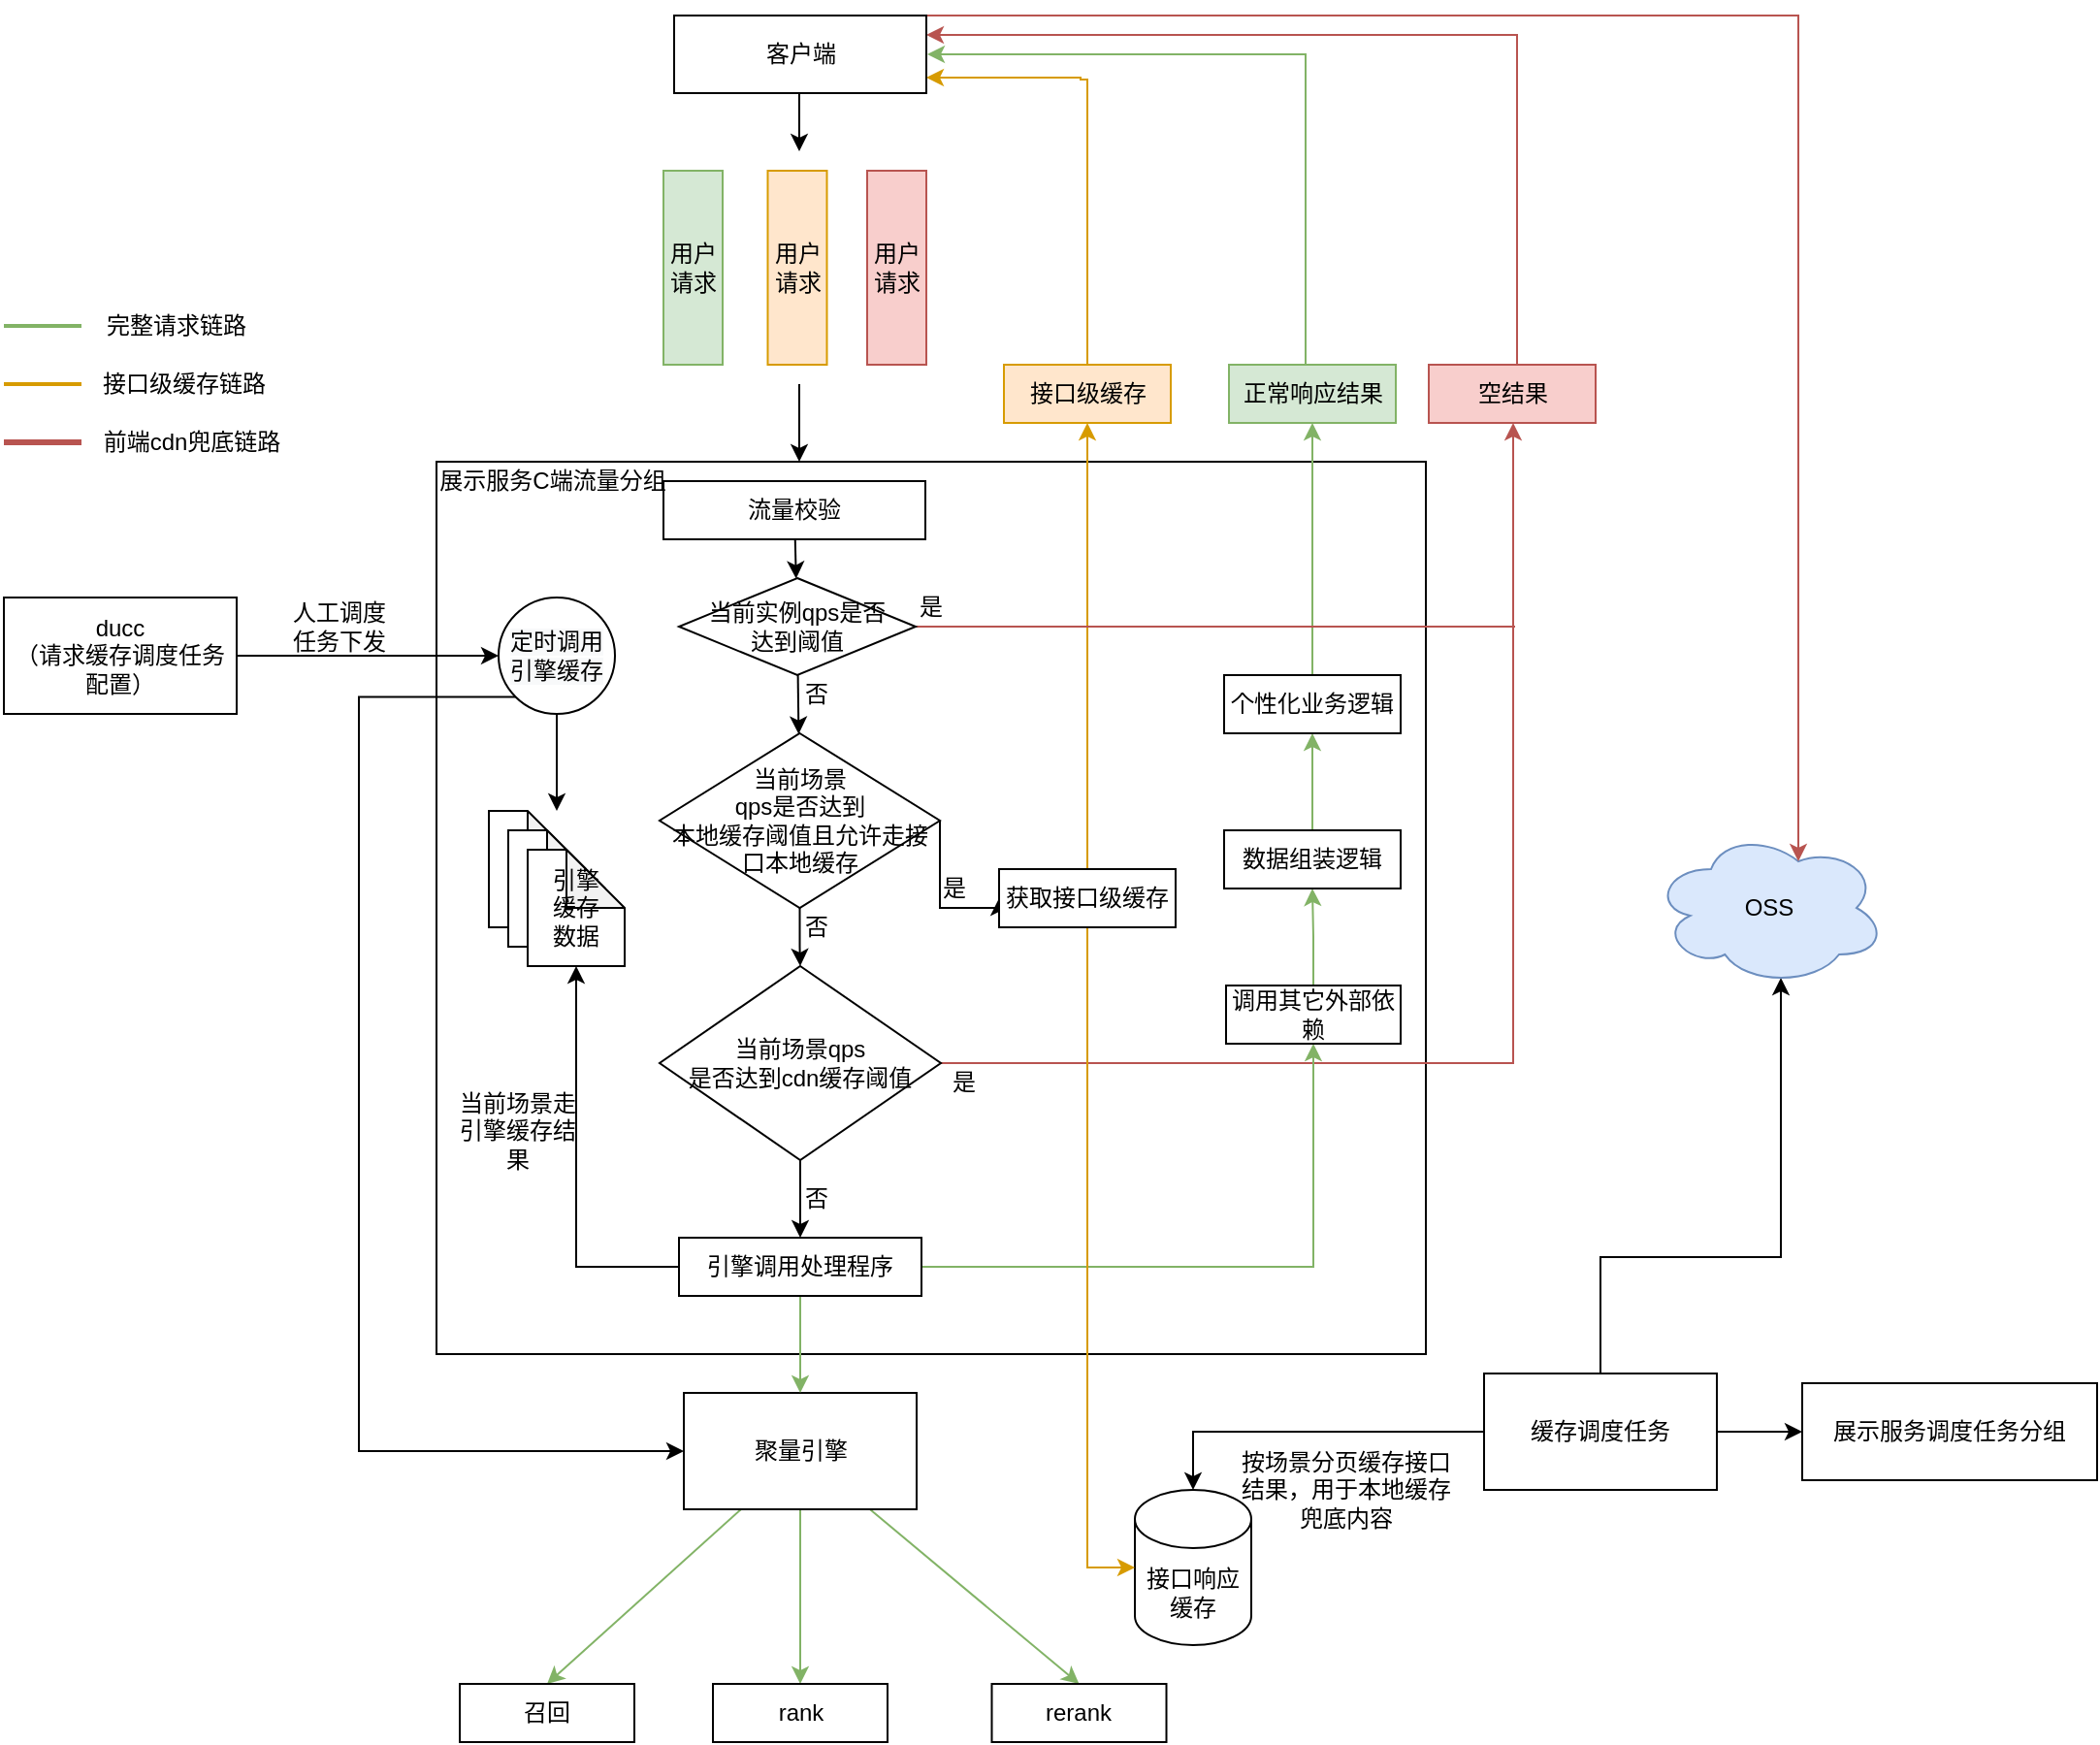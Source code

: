 <mxfile version="20.3.6" type="github">
  <diagram id="aS1iUR8-DeaDot_ZUzFj" name="第 1 页">
    <mxGraphModel dx="2253" dy="1939" grid="1" gridSize="10" guides="1" tooltips="1" connect="1" arrows="1" fold="1" page="1" pageScale="1" pageWidth="827" pageHeight="1169" background="none" math="0" shadow="0">
      <root>
        <mxCell id="0" />
        <mxCell id="1" parent="0" />
        <mxCell id="bgPXSvZXS7v1T61vYOxo-1" value="" style="rounded=0;whiteSpace=wrap;html=1;" parent="1" vertex="1">
          <mxGeometry x="-447" y="190" width="510" height="460" as="geometry" />
        </mxCell>
        <mxCell id="Ir-HPBrLYEQq4MHoLGZK-60" value="" style="edgeStyle=none;rounded=0;orthogonalLoop=1;jettySize=auto;html=1;strokeWidth=1;" edge="1" parent="1" source="bgPXSvZXS7v1T61vYOxo-2" target="Ir-HPBrLYEQq4MHoLGZK-57">
          <mxGeometry relative="1" as="geometry" />
        </mxCell>
        <mxCell id="bgPXSvZXS7v1T61vYOxo-2" value="流量校验" style="rounded=0;whiteSpace=wrap;html=1;" parent="1" vertex="1">
          <mxGeometry x="-330" y="200" width="135" height="30" as="geometry" />
        </mxCell>
        <mxCell id="bgPXSvZXS7v1T61vYOxo-9" style="edgeStyle=orthogonalEdgeStyle;rounded=0;orthogonalLoop=1;jettySize=auto;html=1;entryX=0;entryY=0.5;entryDx=0;entryDy=0;" parent="1" source="bgPXSvZXS7v1T61vYOxo-4" target="bgPXSvZXS7v1T61vYOxo-6" edge="1">
          <mxGeometry relative="1" as="geometry" />
        </mxCell>
        <mxCell id="bgPXSvZXS7v1T61vYOxo-10" style="edgeStyle=orthogonalEdgeStyle;rounded=0;orthogonalLoop=1;jettySize=auto;html=1;entryX=0.5;entryY=0;entryDx=0;entryDy=0;entryPerimeter=0;" parent="1" source="bgPXSvZXS7v1T61vYOxo-4" target="bgPXSvZXS7v1T61vYOxo-7" edge="1">
          <mxGeometry relative="1" as="geometry" />
        </mxCell>
        <mxCell id="Ir-HPBrLYEQq4MHoLGZK-2" style="edgeStyle=orthogonalEdgeStyle;rounded=0;orthogonalLoop=1;jettySize=auto;html=1;entryX=0.55;entryY=0.95;entryDx=0;entryDy=0;entryPerimeter=0;" edge="1" parent="1" source="bgPXSvZXS7v1T61vYOxo-4" target="Ir-HPBrLYEQq4MHoLGZK-1">
          <mxGeometry relative="1" as="geometry">
            <Array as="points">
              <mxPoint x="153" y="600" />
              <mxPoint x="246" y="600" />
            </Array>
          </mxGeometry>
        </mxCell>
        <mxCell id="bgPXSvZXS7v1T61vYOxo-4" value="缓存调度任务" style="rounded=0;whiteSpace=wrap;html=1;" parent="1" vertex="1">
          <mxGeometry x="93" y="660" width="120" height="60" as="geometry" />
        </mxCell>
        <mxCell id="bgPXSvZXS7v1T61vYOxo-5" value="展示服务C端流量分组" style="text;html=1;strokeColor=none;fillColor=none;align=center;verticalAlign=middle;whiteSpace=wrap;rounded=0;" parent="1" vertex="1">
          <mxGeometry x="-447.5" y="190" width="120" height="20" as="geometry" />
        </mxCell>
        <mxCell id="bgPXSvZXS7v1T61vYOxo-6" value="" style="rounded=0;whiteSpace=wrap;html=1;" parent="1" vertex="1">
          <mxGeometry x="257" y="665" width="152" height="50" as="geometry" />
        </mxCell>
        <mxCell id="bgPXSvZXS7v1T61vYOxo-7" value="接口响应缓存" style="shape=cylinder3;whiteSpace=wrap;html=1;boundedLbl=1;backgroundOutline=1;size=15;rounded=0;" parent="1" vertex="1">
          <mxGeometry x="-87" y="720" width="60" height="80" as="geometry" />
        </mxCell>
        <mxCell id="bgPXSvZXS7v1T61vYOxo-8" value="展示服务调度任务分组" style="text;html=1;strokeColor=none;fillColor=none;align=center;verticalAlign=middle;whiteSpace=wrap;rounded=0;" parent="1" vertex="1">
          <mxGeometry x="263" y="685" width="140" height="10" as="geometry" />
        </mxCell>
        <mxCell id="bgPXSvZXS7v1T61vYOxo-11" value="按场景分页缓存接口结果，用于本地缓存兜底内容" style="text;html=1;strokeColor=none;fillColor=none;align=center;verticalAlign=middle;whiteSpace=wrap;rounded=0;" parent="1" vertex="1">
          <mxGeometry x="-38.5" y="695" width="120" height="50" as="geometry" />
        </mxCell>
        <mxCell id="bgPXSvZXS7v1T61vYOxo-12" value="" style="endArrow=classic;html=1;rounded=0;" parent="1" edge="1">
          <mxGeometry width="50" height="50" relative="1" as="geometry">
            <mxPoint x="-260" y="150" as="sourcePoint" />
            <mxPoint x="-260" y="190" as="targetPoint" />
          </mxGeometry>
        </mxCell>
        <mxCell id="bgPXSvZXS7v1T61vYOxo-21" value="" style="edgeStyle=orthogonalEdgeStyle;rounded=0;orthogonalLoop=1;jettySize=auto;html=1;" parent="1" source="bgPXSvZXS7v1T61vYOxo-17" target="bgPXSvZXS7v1T61vYOxo-20" edge="1">
          <mxGeometry relative="1" as="geometry" />
        </mxCell>
        <mxCell id="bgPXSvZXS7v1T61vYOxo-77" style="edgeStyle=orthogonalEdgeStyle;rounded=0;orthogonalLoop=1;jettySize=auto;html=1;entryX=0;entryY=0.5;entryDx=0;entryDy=0;exitX=1;exitY=0.5;exitDx=0;exitDy=0;" parent="1" source="bgPXSvZXS7v1T61vYOxo-17" target="bgPXSvZXS7v1T61vYOxo-72" edge="1">
          <mxGeometry relative="1" as="geometry">
            <Array as="points">
              <mxPoint x="-187" y="420" />
              <mxPoint x="-157" y="420" />
            </Array>
            <mxPoint x="-187.5" y="383" as="sourcePoint" />
            <mxPoint x="-157" y="405.5" as="targetPoint" />
          </mxGeometry>
        </mxCell>
        <mxCell id="bgPXSvZXS7v1T61vYOxo-17" value="当前场景&lt;br&gt;qps是否达到&lt;br&gt;本地缓存阈值且允许走接口本地缓存" style="rhombus;whiteSpace=wrap;html=1;rounded=0;" parent="1" vertex="1">
          <mxGeometry x="-332" y="330" width="144.5" height="90" as="geometry" />
        </mxCell>
        <mxCell id="bgPXSvZXS7v1T61vYOxo-37" style="edgeStyle=orthogonalEdgeStyle;rounded=0;orthogonalLoop=1;jettySize=auto;html=1;fillColor=#f8cecc;strokeColor=#b85450;exitX=1;exitY=0.5;exitDx=0;exitDy=0;" parent="1" source="bgPXSvZXS7v1T61vYOxo-20" target="bgPXSvZXS7v1T61vYOxo-43" edge="1">
          <mxGeometry relative="1" as="geometry">
            <mxPoint x="-137" y="170" as="targetPoint" />
            <Array as="points">
              <mxPoint x="108" y="500" />
            </Array>
          </mxGeometry>
        </mxCell>
        <mxCell id="bgPXSvZXS7v1T61vYOxo-50" style="edgeStyle=orthogonalEdgeStyle;rounded=0;orthogonalLoop=1;jettySize=auto;html=1;entryX=0.5;entryY=0;entryDx=0;entryDy=0;" parent="1" source="bgPXSvZXS7v1T61vYOxo-20" target="bgPXSvZXS7v1T61vYOxo-45" edge="1">
          <mxGeometry relative="1" as="geometry" />
        </mxCell>
        <mxCell id="bgPXSvZXS7v1T61vYOxo-20" value="当前场景qps&lt;br&gt;是否达到cdn缓存阈值" style="rhombus;whiteSpace=wrap;html=1;rounded=0;" parent="1" vertex="1">
          <mxGeometry x="-332" y="450" width="145" height="100" as="geometry" />
        </mxCell>
        <mxCell id="bgPXSvZXS7v1T61vYOxo-22" value="否" style="text;html=1;strokeColor=none;fillColor=none;align=center;verticalAlign=middle;whiteSpace=wrap;rounded=0;" parent="1" vertex="1">
          <mxGeometry x="-267" y="420" width="32" height="20" as="geometry" />
        </mxCell>
        <mxCell id="bgPXSvZXS7v1T61vYOxo-24" value="" style="shape=note;whiteSpace=wrap;html=1;backgroundOutline=1;darkOpacity=0.05;rounded=0;" parent="1" vertex="1">
          <mxGeometry x="-420" y="370" width="50" height="60" as="geometry" />
        </mxCell>
        <mxCell id="bgPXSvZXS7v1T61vYOxo-67" style="edgeStyle=orthogonalEdgeStyle;rounded=0;orthogonalLoop=1;jettySize=auto;html=1;" parent="1" source="bgPXSvZXS7v1T61vYOxo-29" target="bgPXSvZXS7v1T61vYOxo-32" edge="1">
          <mxGeometry relative="1" as="geometry" />
        </mxCell>
        <mxCell id="bgPXSvZXS7v1T61vYOxo-29" value="ducc&lt;br&gt;（请求缓存调度任务配置）" style="rounded=0;whiteSpace=wrap;html=1;" parent="1" vertex="1">
          <mxGeometry x="-670" y="260" width="120" height="60" as="geometry" />
        </mxCell>
        <mxCell id="bgPXSvZXS7v1T61vYOxo-33" style="edgeStyle=orthogonalEdgeStyle;rounded=0;orthogonalLoop=1;jettySize=auto;html=1;" parent="1" source="bgPXSvZXS7v1T61vYOxo-32" edge="1">
          <mxGeometry relative="1" as="geometry">
            <mxPoint x="-385" y="370" as="targetPoint" />
          </mxGeometry>
        </mxCell>
        <mxCell id="bgPXSvZXS7v1T61vYOxo-66" style="edgeStyle=orthogonalEdgeStyle;rounded=0;orthogonalLoop=1;jettySize=auto;html=1;exitX=0;exitY=1;exitDx=0;exitDy=0;entryX=0;entryY=0.5;entryDx=0;entryDy=0;" parent="1" source="bgPXSvZXS7v1T61vYOxo-32" target="bgPXSvZXS7v1T61vYOxo-38" edge="1">
          <mxGeometry relative="1" as="geometry">
            <Array as="points">
              <mxPoint x="-487" y="311" />
              <mxPoint x="-487" y="700" />
            </Array>
          </mxGeometry>
        </mxCell>
        <mxCell id="bgPXSvZXS7v1T61vYOxo-32" value="&lt;meta charset=&quot;utf-8&quot;&gt;&lt;span style=&quot;color: rgb(0, 0, 0); font-family: Helvetica; font-size: 12px; font-style: normal; font-variant-ligatures: normal; font-variant-caps: normal; font-weight: 400; letter-spacing: normal; orphans: 2; text-align: center; text-indent: 0px; text-transform: none; widows: 2; word-spacing: 0px; -webkit-text-stroke-width: 0px; background-color: rgb(248, 249, 250); text-decoration-thickness: initial; text-decoration-style: initial; text-decoration-color: initial; float: none; display: inline !important;&quot;&gt;定时调用引擎缓存&lt;/span&gt;" style="ellipse;whiteSpace=wrap;html=1;aspect=fixed;rounded=0;" parent="1" vertex="1">
          <mxGeometry x="-415" y="260" width="60" height="60" as="geometry" />
        </mxCell>
        <mxCell id="bgPXSvZXS7v1T61vYOxo-34" value="" style="shape=note;whiteSpace=wrap;html=1;backgroundOutline=1;darkOpacity=0.05;rounded=0;" parent="1" vertex="1">
          <mxGeometry x="-410" y="380" width="50" height="60" as="geometry" />
        </mxCell>
        <mxCell id="bgPXSvZXS7v1T61vYOxo-35" value="引擎&lt;br&gt;缓存&lt;br&gt;数据" style="shape=note;whiteSpace=wrap;html=1;backgroundOutline=1;darkOpacity=0.05;rounded=0;" parent="1" vertex="1">
          <mxGeometry x="-400" y="390" width="50" height="60" as="geometry" />
        </mxCell>
        <mxCell id="Ir-HPBrLYEQq4MHoLGZK-48" style="rounded=0;orthogonalLoop=1;jettySize=auto;html=1;entryX=0.5;entryY=0;entryDx=0;entryDy=0;fillColor=#d5e8d4;strokeColor=#82b366;" edge="1" parent="1" target="Ir-HPBrLYEQq4MHoLGZK-45">
          <mxGeometry relative="1" as="geometry">
            <mxPoint x="-290" y="730" as="sourcePoint" />
          </mxGeometry>
        </mxCell>
        <mxCell id="Ir-HPBrLYEQq4MHoLGZK-49" style="edgeStyle=none;rounded=0;orthogonalLoop=1;jettySize=auto;html=1;entryX=0.5;entryY=0;entryDx=0;entryDy=0;fillColor=#d5e8d4;strokeColor=#82b366;" edge="1" parent="1" source="bgPXSvZXS7v1T61vYOxo-38" target="Ir-HPBrLYEQq4MHoLGZK-46">
          <mxGeometry relative="1" as="geometry" />
        </mxCell>
        <mxCell id="Ir-HPBrLYEQq4MHoLGZK-50" style="edgeStyle=none;rounded=0;orthogonalLoop=1;jettySize=auto;html=1;entryX=0.5;entryY=0;entryDx=0;entryDy=0;fillColor=#d5e8d4;strokeColor=#82b366;" edge="1" parent="1" source="bgPXSvZXS7v1T61vYOxo-38" target="Ir-HPBrLYEQq4MHoLGZK-47">
          <mxGeometry relative="1" as="geometry" />
        </mxCell>
        <mxCell id="bgPXSvZXS7v1T61vYOxo-38" value="聚量引擎" style="whiteSpace=wrap;html=1;rounded=0;" parent="1" vertex="1">
          <mxGeometry x="-319.5" y="670" width="120" height="60" as="geometry" />
        </mxCell>
        <mxCell id="Ir-HPBrLYEQq4MHoLGZK-13" style="edgeStyle=orthogonalEdgeStyle;rounded=0;orthogonalLoop=1;jettySize=auto;html=1;entryX=1;entryY=0.25;entryDx=0;entryDy=0;fillColor=#f8cecc;strokeColor=#b85450;" edge="1" parent="1" source="bgPXSvZXS7v1T61vYOxo-43" target="Ir-HPBrLYEQq4MHoLGZK-10">
          <mxGeometry relative="1" as="geometry">
            <Array as="points">
              <mxPoint x="110" y="-30" />
            </Array>
          </mxGeometry>
        </mxCell>
        <mxCell id="bgPXSvZXS7v1T61vYOxo-43" value="空结果" style="rounded=0;whiteSpace=wrap;html=1;fillColor=#f8cecc;strokeColor=#b85450;" parent="1" vertex="1">
          <mxGeometry x="64.5" y="140" width="86" height="30" as="geometry" />
        </mxCell>
        <mxCell id="bgPXSvZXS7v1T61vYOxo-48" style="edgeStyle=orthogonalEdgeStyle;rounded=0;orthogonalLoop=1;jettySize=auto;html=1;" parent="1" source="bgPXSvZXS7v1T61vYOxo-45" target="bgPXSvZXS7v1T61vYOxo-35" edge="1">
          <mxGeometry relative="1" as="geometry" />
        </mxCell>
        <mxCell id="bgPXSvZXS7v1T61vYOxo-51" value="" style="edgeStyle=orthogonalEdgeStyle;rounded=0;orthogonalLoop=1;jettySize=auto;html=1;fillColor=#d5e8d4;strokeColor=#82b366;" parent="1" source="bgPXSvZXS7v1T61vYOxo-45" target="bgPXSvZXS7v1T61vYOxo-38" edge="1">
          <mxGeometry relative="1" as="geometry" />
        </mxCell>
        <mxCell id="bgPXSvZXS7v1T61vYOxo-58" style="edgeStyle=orthogonalEdgeStyle;rounded=0;orthogonalLoop=1;jettySize=auto;html=1;fillColor=#d5e8d4;strokeColor=#82b366;" parent="1" source="bgPXSvZXS7v1T61vYOxo-45" target="bgPXSvZXS7v1T61vYOxo-55" edge="1">
          <mxGeometry relative="1" as="geometry" />
        </mxCell>
        <mxCell id="bgPXSvZXS7v1T61vYOxo-45" value="引擎调用处理程序" style="rounded=0;whiteSpace=wrap;html=1;" parent="1" vertex="1">
          <mxGeometry x="-322" y="590" width="125" height="30" as="geometry" />
        </mxCell>
        <mxCell id="bgPXSvZXS7v1T61vYOxo-52" value="当前场景走引擎缓存结果" style="text;html=1;strokeColor=none;fillColor=none;align=center;verticalAlign=middle;whiteSpace=wrap;rounded=0;" parent="1" vertex="1">
          <mxGeometry x="-440" y="510" width="70" height="50" as="geometry" />
        </mxCell>
        <mxCell id="bgPXSvZXS7v1T61vYOxo-60" style="edgeStyle=orthogonalEdgeStyle;rounded=0;orthogonalLoop=1;jettySize=auto;html=1;exitX=0.5;exitY=0;exitDx=0;exitDy=0;fillColor=#d5e8d4;strokeColor=#82b366;entryX=0.5;entryY=1;entryDx=0;entryDy=0;" parent="1" source="bgPXSvZXS7v1T61vYOxo-55" target="bgPXSvZXS7v1T61vYOxo-87" edge="1">
          <mxGeometry relative="1" as="geometry">
            <mxPoint x="3" y="410" as="targetPoint" />
          </mxGeometry>
        </mxCell>
        <mxCell id="bgPXSvZXS7v1T61vYOxo-55" value="调用其它外部依赖" style="rounded=0;whiteSpace=wrap;html=1;" parent="1" vertex="1">
          <mxGeometry x="-40" y="460" width="90" height="30" as="geometry" />
        </mxCell>
        <mxCell id="bgPXSvZXS7v1T61vYOxo-64" style="edgeStyle=orthogonalEdgeStyle;rounded=0;orthogonalLoop=1;jettySize=auto;html=1;entryX=0.5;entryY=1;entryDx=0;entryDy=0;fillColor=#d5e8d4;strokeColor=#82b366;exitX=0.5;exitY=0;exitDx=0;exitDy=0;" parent="1" source="bgPXSvZXS7v1T61vYOxo-88" target="bgPXSvZXS7v1T61vYOxo-62" edge="1">
          <mxGeometry relative="1" as="geometry">
            <mxPoint x="4.5" y="290" as="sourcePoint" />
          </mxGeometry>
        </mxCell>
        <mxCell id="bgPXSvZXS7v1T61vYOxo-62" value="正常响应结果" style="rounded=0;whiteSpace=wrap;html=1;fillColor=#d5e8d4;strokeColor=#82b366;" parent="1" vertex="1">
          <mxGeometry x="-38.5" y="140" width="86" height="30" as="geometry" />
        </mxCell>
        <mxCell id="bgPXSvZXS7v1T61vYOxo-68" value="人工调度任务下发" style="text;html=1;strokeColor=none;fillColor=none;align=center;verticalAlign=middle;whiteSpace=wrap;rounded=0;" parent="1" vertex="1">
          <mxGeometry x="-527" y="260" width="60" height="30" as="geometry" />
        </mxCell>
        <mxCell id="bgPXSvZXS7v1T61vYOxo-78" style="edgeStyle=orthogonalEdgeStyle;rounded=0;orthogonalLoop=1;jettySize=auto;html=1;entryX=0;entryY=0.5;entryDx=0;entryDy=0;entryPerimeter=0;fillColor=#ffe6cc;strokeColor=#d79b00;" parent="1" source="bgPXSvZXS7v1T61vYOxo-72" target="bgPXSvZXS7v1T61vYOxo-7" edge="1">
          <mxGeometry relative="1" as="geometry" />
        </mxCell>
        <mxCell id="bgPXSvZXS7v1T61vYOxo-82" style="edgeStyle=orthogonalEdgeStyle;rounded=0;orthogonalLoop=1;jettySize=auto;html=1;entryX=0.5;entryY=1;entryDx=0;entryDy=0;fillColor=#ffe6cc;strokeColor=#d79b00;" parent="1" source="bgPXSvZXS7v1T61vYOxo-72" target="bgPXSvZXS7v1T61vYOxo-81" edge="1">
          <mxGeometry relative="1" as="geometry" />
        </mxCell>
        <mxCell id="bgPXSvZXS7v1T61vYOxo-72" value="获取接口级缓存" style="rounded=0;whiteSpace=wrap;html=1;" parent="1" vertex="1">
          <mxGeometry x="-157" y="400" width="91" height="30" as="geometry" />
        </mxCell>
        <mxCell id="Ir-HPBrLYEQq4MHoLGZK-14" style="edgeStyle=orthogonalEdgeStyle;rounded=0;orthogonalLoop=1;jettySize=auto;html=1;exitX=0.5;exitY=0;exitDx=0;exitDy=0;fillColor=#ffe6cc;strokeColor=#d79b00;" edge="1" parent="1" source="bgPXSvZXS7v1T61vYOxo-81">
          <mxGeometry relative="1" as="geometry">
            <mxPoint x="-194.5" y="-8" as="targetPoint" />
            <mxPoint x="-116" y="143" as="sourcePoint" />
            <Array as="points">
              <mxPoint x="-111" y="-7" />
              <mxPoint x="-115" y="-7" />
              <mxPoint x="-115" y="-8" />
            </Array>
          </mxGeometry>
        </mxCell>
        <mxCell id="bgPXSvZXS7v1T61vYOxo-81" value="接口级缓存" style="rounded=0;whiteSpace=wrap;html=1;fillColor=#ffe6cc;strokeColor=#d79b00;" parent="1" vertex="1">
          <mxGeometry x="-154.5" y="140" width="86" height="30" as="geometry" />
        </mxCell>
        <mxCell id="bgPXSvZXS7v1T61vYOxo-83" value="" style="endArrow=classic;html=1;rounded=0;edgeStyle=orthogonalEdgeStyle;fillColor=#d5e8d4;strokeColor=#82b366;" parent="1" edge="1">
          <mxGeometry width="50" height="50" relative="1" as="geometry">
            <mxPoint x="1" y="140" as="sourcePoint" />
            <mxPoint x="-194" y="-20" as="targetPoint" />
            <Array as="points">
              <mxPoint x="1" y="-20" />
            </Array>
          </mxGeometry>
        </mxCell>
        <mxCell id="bgPXSvZXS7v1T61vYOxo-84" value="是" style="text;html=1;strokeColor=none;fillColor=none;align=center;verticalAlign=middle;whiteSpace=wrap;rounded=0;" parent="1" vertex="1">
          <mxGeometry x="-194.5" y="400" width="28" height="20" as="geometry" />
        </mxCell>
        <mxCell id="bgPXSvZXS7v1T61vYOxo-86" value="否" style="text;html=1;strokeColor=none;fillColor=none;align=center;verticalAlign=middle;whiteSpace=wrap;rounded=0;" parent="1" vertex="1">
          <mxGeometry x="-267" y="560" width="32" height="20" as="geometry" />
        </mxCell>
        <mxCell id="bgPXSvZXS7v1T61vYOxo-89" value="" style="edgeStyle=orthogonalEdgeStyle;rounded=0;orthogonalLoop=1;jettySize=auto;html=1;fillColor=#d5e8d4;strokeColor=#82b366;" parent="1" source="bgPXSvZXS7v1T61vYOxo-87" target="bgPXSvZXS7v1T61vYOxo-88" edge="1">
          <mxGeometry relative="1" as="geometry" />
        </mxCell>
        <mxCell id="bgPXSvZXS7v1T61vYOxo-87" value="数据组装逻辑" style="rounded=0;whiteSpace=wrap;html=1;" parent="1" vertex="1">
          <mxGeometry x="-41" y="380" width="91" height="30" as="geometry" />
        </mxCell>
        <mxCell id="bgPXSvZXS7v1T61vYOxo-88" value="个性化业务逻辑" style="rounded=0;whiteSpace=wrap;html=1;" parent="1" vertex="1">
          <mxGeometry x="-41" y="300" width="91" height="30" as="geometry" />
        </mxCell>
        <mxCell id="bgPXSvZXS7v1T61vYOxo-90" value="是" style="text;html=1;strokeColor=none;fillColor=none;align=center;verticalAlign=middle;whiteSpace=wrap;rounded=0;" parent="1" vertex="1">
          <mxGeometry x="-188.75" y="500" width="28" height="20" as="geometry" />
        </mxCell>
        <mxCell id="Ir-HPBrLYEQq4MHoLGZK-1" value="OSS" style="ellipse;shape=cloud;whiteSpace=wrap;html=1;fillColor=#dae8fc;strokeColor=#6c8ebf;" vertex="1" parent="1">
          <mxGeometry x="180" y="380" width="120" height="80" as="geometry" />
        </mxCell>
        <mxCell id="Ir-HPBrLYEQq4MHoLGZK-7" value="用户请求" style="rounded=0;whiteSpace=wrap;html=1;fillColor=#d5e8d4;strokeColor=#82b366;" vertex="1" parent="1">
          <mxGeometry x="-330" y="40" width="30.5" height="100" as="geometry" />
        </mxCell>
        <mxCell id="Ir-HPBrLYEQq4MHoLGZK-19" style="edgeStyle=orthogonalEdgeStyle;rounded=0;orthogonalLoop=1;jettySize=auto;html=1;fillColor=#f8cecc;strokeColor=#b85450;entryX=0.625;entryY=0.2;entryDx=0;entryDy=0;entryPerimeter=0;" edge="1" parent="1" source="Ir-HPBrLYEQq4MHoLGZK-10" target="Ir-HPBrLYEQq4MHoLGZK-1">
          <mxGeometry relative="1" as="geometry">
            <Array as="points">
              <mxPoint x="255" y="-40" />
            </Array>
          </mxGeometry>
        </mxCell>
        <mxCell id="Ir-HPBrLYEQq4MHoLGZK-10" value="客户端" style="rounded=0;whiteSpace=wrap;html=1;" vertex="1" parent="1">
          <mxGeometry x="-324.5" y="-40" width="130" height="40" as="geometry" />
        </mxCell>
        <mxCell id="Ir-HPBrLYEQq4MHoLGZK-12" value="" style="endArrow=classic;html=1;rounded=0;" edge="1" parent="1">
          <mxGeometry width="50" height="50" relative="1" as="geometry">
            <mxPoint x="-260" as="sourcePoint" />
            <mxPoint x="-260" y="30" as="targetPoint" />
          </mxGeometry>
        </mxCell>
        <mxCell id="Ir-HPBrLYEQq4MHoLGZK-16" value="用户请求" style="rounded=0;whiteSpace=wrap;html=1;fillColor=#ffe6cc;strokeColor=#d79b00;" vertex="1" parent="1">
          <mxGeometry x="-276.25" y="40" width="30.5" height="100" as="geometry" />
        </mxCell>
        <mxCell id="Ir-HPBrLYEQq4MHoLGZK-17" value="用户请求" style="rounded=0;whiteSpace=wrap;html=1;fillColor=#f8cecc;strokeColor=#b85450;" vertex="1" parent="1">
          <mxGeometry x="-225" y="40" width="30.5" height="100" as="geometry" />
        </mxCell>
        <mxCell id="Ir-HPBrLYEQq4MHoLGZK-45" value="召回" style="rounded=0;whiteSpace=wrap;html=1;" vertex="1" parent="1">
          <mxGeometry x="-435" y="820" width="90" height="30" as="geometry" />
        </mxCell>
        <mxCell id="Ir-HPBrLYEQq4MHoLGZK-46" value="rank" style="rounded=0;whiteSpace=wrap;html=1;" vertex="1" parent="1">
          <mxGeometry x="-304.5" y="820" width="90" height="30" as="geometry" />
        </mxCell>
        <mxCell id="Ir-HPBrLYEQq4MHoLGZK-47" value="rerank" style="rounded=0;whiteSpace=wrap;html=1;" vertex="1" parent="1">
          <mxGeometry x="-160.75" y="820" width="90" height="30" as="geometry" />
        </mxCell>
        <mxCell id="Ir-HPBrLYEQq4MHoLGZK-51" value="" style="endArrow=none;html=1;rounded=0;fillColor=#d5e8d4;strokeColor=#82b366;strokeWidth=2;" edge="1" parent="1">
          <mxGeometry width="50" height="50" relative="1" as="geometry">
            <mxPoint x="-670" y="120" as="sourcePoint" />
            <mxPoint x="-630" y="120" as="targetPoint" />
          </mxGeometry>
        </mxCell>
        <mxCell id="Ir-HPBrLYEQq4MHoLGZK-52" value="" style="endArrow=none;html=1;rounded=0;fillColor=#ffe6cc;strokeColor=#d79b00;strokeWidth=2;" edge="1" parent="1">
          <mxGeometry width="50" height="50" relative="1" as="geometry">
            <mxPoint x="-670" y="150" as="sourcePoint" />
            <mxPoint x="-630" y="150" as="targetPoint" />
          </mxGeometry>
        </mxCell>
        <mxCell id="Ir-HPBrLYEQq4MHoLGZK-53" value="" style="endArrow=none;html=1;rounded=0;fillColor=#f8cecc;strokeColor=#b85450;strokeWidth=3;" edge="1" parent="1">
          <mxGeometry width="50" height="50" relative="1" as="geometry">
            <mxPoint x="-670" y="180" as="sourcePoint" />
            <mxPoint x="-630" y="180" as="targetPoint" />
          </mxGeometry>
        </mxCell>
        <mxCell id="Ir-HPBrLYEQq4MHoLGZK-54" value="完整请求链路" style="text;html=1;strokeColor=none;fillColor=none;align=center;verticalAlign=middle;whiteSpace=wrap;rounded=0;" vertex="1" parent="1">
          <mxGeometry x="-621" y="110" width="80" height="20" as="geometry" />
        </mxCell>
        <mxCell id="Ir-HPBrLYEQq4MHoLGZK-55" value="接口级缓存链路" style="text;html=1;strokeColor=none;fillColor=none;align=center;verticalAlign=middle;whiteSpace=wrap;rounded=0;" vertex="1" parent="1">
          <mxGeometry x="-627" y="140" width="100" height="20" as="geometry" />
        </mxCell>
        <mxCell id="Ir-HPBrLYEQq4MHoLGZK-56" value="前端cdn兜底链路" style="text;html=1;strokeColor=none;fillColor=none;align=center;verticalAlign=middle;whiteSpace=wrap;rounded=0;" vertex="1" parent="1">
          <mxGeometry x="-623" y="170" width="100" height="20" as="geometry" />
        </mxCell>
        <mxCell id="Ir-HPBrLYEQq4MHoLGZK-59" value="" style="edgeStyle=none;rounded=0;orthogonalLoop=1;jettySize=auto;html=1;strokeWidth=1;" edge="1" parent="1" source="Ir-HPBrLYEQq4MHoLGZK-57" target="bgPXSvZXS7v1T61vYOxo-17">
          <mxGeometry relative="1" as="geometry" />
        </mxCell>
        <mxCell id="Ir-HPBrLYEQq4MHoLGZK-61" style="edgeStyle=none;rounded=0;orthogonalLoop=1;jettySize=auto;html=1;strokeWidth=1;fillColor=#f8cecc;strokeColor=#b85450;endArrow=none;endFill=0;" edge="1" parent="1">
          <mxGeometry relative="1" as="geometry">
            <mxPoint x="109" y="275" as="targetPoint" />
            <mxPoint x="-201" y="275" as="sourcePoint" />
          </mxGeometry>
        </mxCell>
        <mxCell id="Ir-HPBrLYEQq4MHoLGZK-57" value="当前实例qps是否&lt;br&gt;达到阈值" style="rhombus;whiteSpace=wrap;html=1;" vertex="1" parent="1">
          <mxGeometry x="-322" y="250" width="122" height="50" as="geometry" />
        </mxCell>
        <mxCell id="Ir-HPBrLYEQq4MHoLGZK-62" value="否" style="text;html=1;strokeColor=none;fillColor=none;align=center;verticalAlign=middle;whiteSpace=wrap;rounded=0;" vertex="1" parent="1">
          <mxGeometry x="-267" y="300" width="32" height="20" as="geometry" />
        </mxCell>
        <mxCell id="Ir-HPBrLYEQq4MHoLGZK-63" value="是" style="text;html=1;strokeColor=none;fillColor=none;align=center;verticalAlign=middle;whiteSpace=wrap;rounded=0;" vertex="1" parent="1">
          <mxGeometry x="-205" y="260" width="26" height="10" as="geometry" />
        </mxCell>
        <mxCell id="Ir-HPBrLYEQq4MHoLGZK-64" style="edgeStyle=none;rounded=0;orthogonalLoop=1;jettySize=auto;html=1;exitX=0.5;exitY=0;exitDx=0;exitDy=0;strokeWidth=1;endArrow=none;endFill=0;" edge="1" parent="1" source="Ir-HPBrLYEQq4MHoLGZK-63" target="Ir-HPBrLYEQq4MHoLGZK-63">
          <mxGeometry relative="1" as="geometry" />
        </mxCell>
      </root>
    </mxGraphModel>
  </diagram>
</mxfile>
